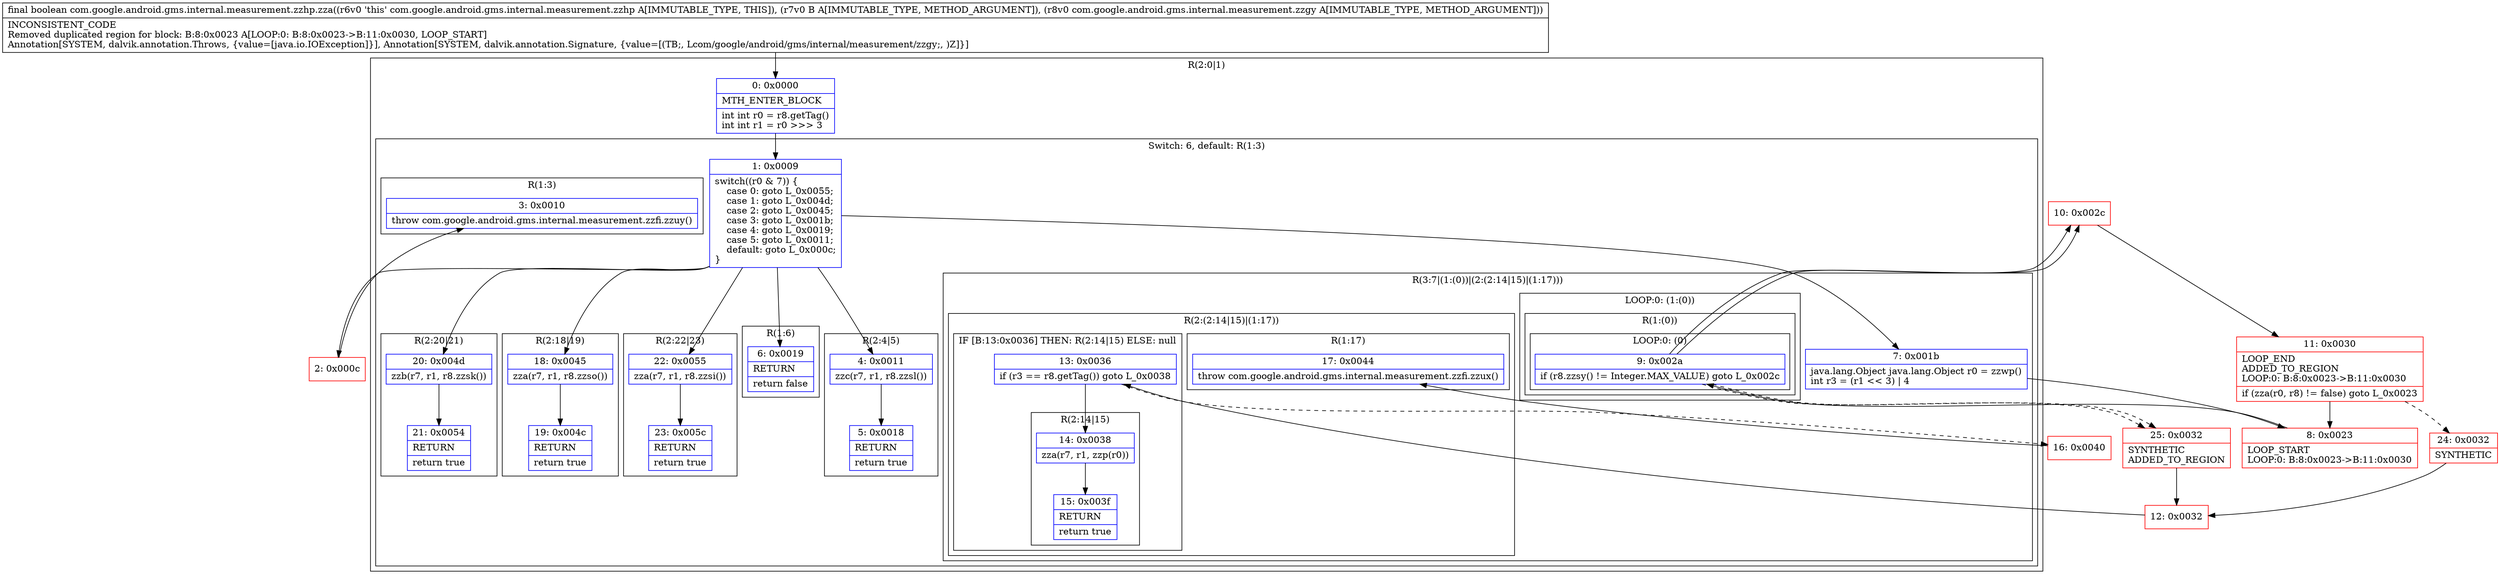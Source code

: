digraph "CFG forcom.google.android.gms.internal.measurement.zzhp.zza(Ljava\/lang\/Object;Lcom\/google\/android\/gms\/internal\/measurement\/zzgy;)Z" {
subgraph cluster_Region_1999857212 {
label = "R(2:0|1)";
node [shape=record,color=blue];
Node_0 [shape=record,label="{0\:\ 0x0000|MTH_ENTER_BLOCK\l|int int r0 = r8.getTag()\lint int r1 = r0 \>\>\> 3\l}"];
subgraph cluster_SwitchRegion_258748646 {
label = "Switch: 6, default: R(1:3)";
node [shape=record,color=blue];
Node_1 [shape=record,label="{1\:\ 0x0009|switch((r0 & 7)) \{\l    case 0: goto L_0x0055;\l    case 1: goto L_0x004d;\l    case 2: goto L_0x0045;\l    case 3: goto L_0x001b;\l    case 4: goto L_0x0019;\l    case 5: goto L_0x0011;\l    default: goto L_0x000c;\l\}\l}"];
subgraph cluster_Region_666036890 {
label = "R(2:22|23)";
node [shape=record,color=blue];
Node_22 [shape=record,label="{22\:\ 0x0055|zza(r7, r1, r8.zzsi())\l}"];
Node_23 [shape=record,label="{23\:\ 0x005c|RETURN\l|return true\l}"];
}
subgraph cluster_Region_1930475860 {
label = "R(2:20|21)";
node [shape=record,color=blue];
Node_20 [shape=record,label="{20\:\ 0x004d|zzb(r7, r1, r8.zzsk())\l}"];
Node_21 [shape=record,label="{21\:\ 0x0054|RETURN\l|return true\l}"];
}
subgraph cluster_Region_528364428 {
label = "R(2:18|19)";
node [shape=record,color=blue];
Node_18 [shape=record,label="{18\:\ 0x0045|zza(r7, r1, r8.zzso())\l}"];
Node_19 [shape=record,label="{19\:\ 0x004c|RETURN\l|return true\l}"];
}
subgraph cluster_Region_1912331141 {
label = "R(3:7|(1:(0))|(2:(2:14|15)|(1:17)))";
node [shape=record,color=blue];
Node_7 [shape=record,label="{7\:\ 0x001b|java.lang.Object java.lang.Object r0 = zzwp()\lint r3 = (r1 \<\< 3) \| 4\l}"];
subgraph cluster_LoopRegion_1598658569 {
label = "LOOP:0: (1:(0))";
node [shape=record,color=blue];
Node_9 [shape=record,label="{9\:\ 0x002a|if (r8.zzsy() != Integer.MAX_VALUE) goto L_0x002c\l}"];
subgraph cluster_Region_1717719872 {
label = "R(1:(0))";
node [shape=record,color=blue];
subgraph cluster_LoopRegion_1417143756 {
label = "LOOP:0: (0)";
node [shape=record,color=blue];
Node_9 [shape=record,label="{9\:\ 0x002a|if (r8.zzsy() != Integer.MAX_VALUE) goto L_0x002c\l}"];
subgraph cluster_Region_259604658 {
label = "R(0)";
node [shape=record,color=blue];
}
}
}
}
subgraph cluster_Region_476256388 {
label = "R(2:(2:14|15)|(1:17))";
node [shape=record,color=blue];
subgraph cluster_IfRegion_1502438733 {
label = "IF [B:13:0x0036] THEN: R(2:14|15) ELSE: null";
node [shape=record,color=blue];
Node_13 [shape=record,label="{13\:\ 0x0036|if (r3 == r8.getTag()) goto L_0x0038\l}"];
subgraph cluster_Region_1101859098 {
label = "R(2:14|15)";
node [shape=record,color=blue];
Node_14 [shape=record,label="{14\:\ 0x0038|zza(r7, r1, zzp(r0))\l}"];
Node_15 [shape=record,label="{15\:\ 0x003f|RETURN\l|return true\l}"];
}
}
subgraph cluster_Region_1752145947 {
label = "R(1:17)";
node [shape=record,color=blue];
Node_17 [shape=record,label="{17\:\ 0x0044|throw com.google.android.gms.internal.measurement.zzfi.zzux()\l}"];
}
}
}
subgraph cluster_Region_64844127 {
label = "R(1:6)";
node [shape=record,color=blue];
Node_6 [shape=record,label="{6\:\ 0x0019|RETURN\l|return false\l}"];
}
subgraph cluster_Region_931254882 {
label = "R(2:4|5)";
node [shape=record,color=blue];
Node_4 [shape=record,label="{4\:\ 0x0011|zzc(r7, r1, r8.zzsl())\l}"];
Node_5 [shape=record,label="{5\:\ 0x0018|RETURN\l|return true\l}"];
}
subgraph cluster_Region_1181011270 {
label = "R(1:3)";
node [shape=record,color=blue];
Node_3 [shape=record,label="{3\:\ 0x0010|throw com.google.android.gms.internal.measurement.zzfi.zzuy()\l}"];
}
}
}
Node_2 [shape=record,color=red,label="{2\:\ 0x000c}"];
Node_8 [shape=record,color=red,label="{8\:\ 0x0023|LOOP_START\lLOOP:0: B:8:0x0023\-\>B:11:0x0030\l}"];
Node_10 [shape=record,color=red,label="{10\:\ 0x002c}"];
Node_11 [shape=record,color=red,label="{11\:\ 0x0030|LOOP_END\lADDED_TO_REGION\lLOOP:0: B:8:0x0023\-\>B:11:0x0030\l|if (zza(r0, r8) != false) goto L_0x0023\l}"];
Node_12 [shape=record,color=red,label="{12\:\ 0x0032}"];
Node_16 [shape=record,color=red,label="{16\:\ 0x0040}"];
Node_24 [shape=record,color=red,label="{24\:\ 0x0032|SYNTHETIC\l}"];
Node_25 [shape=record,color=red,label="{25\:\ 0x0032|SYNTHETIC\lADDED_TO_REGION\l}"];
MethodNode[shape=record,label="{final boolean com.google.android.gms.internal.measurement.zzhp.zza((r6v0 'this' com.google.android.gms.internal.measurement.zzhp A[IMMUTABLE_TYPE, THIS]), (r7v0 B A[IMMUTABLE_TYPE, METHOD_ARGUMENT]), (r8v0 com.google.android.gms.internal.measurement.zzgy A[IMMUTABLE_TYPE, METHOD_ARGUMENT]))  | INCONSISTENT_CODE\lRemoved duplicated region for block: B:8:0x0023 A[LOOP:0: B:8:0x0023\-\>B:11:0x0030, LOOP_START]\lAnnotation[SYSTEM, dalvik.annotation.Throws, \{value=[java.io.IOException]\}], Annotation[SYSTEM, dalvik.annotation.Signature, \{value=[(TB;, Lcom\/google\/android\/gms\/internal\/measurement\/zzgy;, )Z]\}]\l}"];
MethodNode -> Node_0;
Node_0 -> Node_1;
Node_1 -> Node_2;
Node_1 -> Node_4;
Node_1 -> Node_6;
Node_1 -> Node_7;
Node_1 -> Node_18;
Node_1 -> Node_20;
Node_1 -> Node_22;
Node_22 -> Node_23;
Node_20 -> Node_21;
Node_18 -> Node_19;
Node_7 -> Node_8;
Node_9 -> Node_10;
Node_9 -> Node_25[style=dashed];
Node_9 -> Node_10;
Node_9 -> Node_25[style=dashed];
Node_13 -> Node_14;
Node_13 -> Node_16[style=dashed];
Node_14 -> Node_15;
Node_4 -> Node_5;
Node_2 -> Node_3;
Node_8 -> Node_9;
Node_10 -> Node_11;
Node_11 -> Node_8;
Node_11 -> Node_24[style=dashed];
Node_12 -> Node_13;
Node_16 -> Node_17;
Node_24 -> Node_12;
Node_25 -> Node_12;
}

